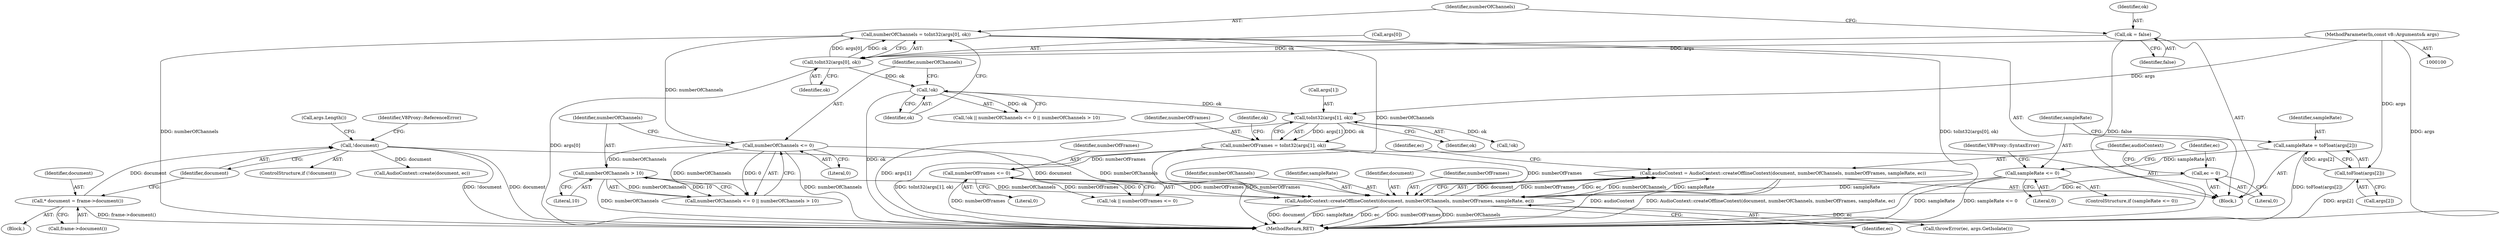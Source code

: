 digraph "0_Chrome_e9372a1bfd3588a80fcf49aa07321f0971dd6091_45@API" {
"1000245" [label="(Call,audioContext = AudioContext::createOfflineContext(document, numberOfChannels, numberOfFrames, sampleRate, ec))"];
"1000247" [label="(Call,AudioContext::createOfflineContext(document, numberOfChannels, numberOfFrames, sampleRate, ec))"];
"1000134" [label="(Call,!document)"];
"1000130" [label="(Call,* document = frame->document())"];
"1000194" [label="(Call,numberOfChannels <= 0)"];
"1000182" [label="(Call,numberOfChannels = toInt32(args[0], ok))"];
"1000184" [label="(Call,toInt32(args[0], ok))"];
"1000101" [label="(MethodParameterIn,const v8::Arguments& args)"];
"1000178" [label="(Call,ok = false)"];
"1000197" [label="(Call,numberOfChannels > 10)"];
"1000217" [label="(Call,numberOfFrames <= 0)"];
"1000206" [label="(Call,numberOfFrames = toInt32(args[1], ok))"];
"1000208" [label="(Call,toInt32(args[1], ok))"];
"1000191" [label="(Call,!ok)"];
"1000233" [label="(Call,sampleRate <= 0)"];
"1000226" [label="(Call,sampleRate = toFloat(args[2]))"];
"1000228" [label="(Call,toFloat(args[2]))"];
"1000242" [label="(Call,ec = 0)"];
"1000246" [label="(Identifier,audioContext)"];
"1000244" [label="(Literal,0)"];
"1000226" [label="(Call,sampleRate = toFloat(args[2]))"];
"1000249" [label="(Identifier,numberOfChannels)"];
"1000195" [label="(Identifier,numberOfChannels)"];
"1000101" [label="(MethodParameterIn,const v8::Arguments& args)"];
"1000228" [label="(Call,toFloat(args[2]))"];
"1000180" [label="(Identifier,false)"];
"1000138" [label="(Identifier,V8Proxy::ReferenceError)"];
"1000183" [label="(Identifier,numberOfChannels)"];
"1000235" [label="(Literal,0)"];
"1000242" [label="(Call,ec = 0)"];
"1000227" [label="(Identifier,sampleRate)"];
"1000251" [label="(Identifier,sampleRate)"];
"1000170" [label="(Block,)"];
"1000135" [label="(Identifier,document)"];
"1000206" [label="(Call,numberOfFrames = toInt32(args[1], ok))"];
"1000192" [label="(Identifier,ok)"];
"1000254" [label="(Identifier,ec)"];
"1000233" [label="(Call,sampleRate <= 0)"];
"1000219" [label="(Literal,0)"];
"1000216" [label="(Identifier,ok)"];
"1000232" [label="(ControlStructure,if (sampleRate <= 0))"];
"1000209" [label="(Call,args[1])"];
"1000275" [label="(MethodReturn,RET)"];
"1000185" [label="(Call,args[0])"];
"1000131" [label="(Identifier,document)"];
"1000198" [label="(Identifier,numberOfChannels)"];
"1000133" [label="(ControlStructure,if (!document))"];
"1000252" [label="(Identifier,ec)"];
"1000229" [label="(Call,args[2])"];
"1000134" [label="(Call,!document)"];
"1000197" [label="(Call,numberOfChannels > 10)"];
"1000184" [label="(Call,toInt32(args[0], ok))"];
"1000193" [label="(Call,numberOfChannels <= 0 || numberOfChannels > 10)"];
"1000152" [label="(Call,AudioContext::create(document, ec))"];
"1000207" [label="(Identifier,numberOfFrames)"];
"1000238" [label="(Identifier,V8Proxy::SyntaxError)"];
"1000196" [label="(Literal,0)"];
"1000199" [label="(Literal,10)"];
"1000102" [label="(Block,)"];
"1000178" [label="(Call,ok = false)"];
"1000132" [label="(Call,frame->document())"];
"1000214" [label="(Call,!ok || numberOfFrames <= 0)"];
"1000212" [label="(Identifier,ok)"];
"1000248" [label="(Identifier,document)"];
"1000247" [label="(Call,AudioContext::createOfflineContext(document, numberOfChannels, numberOfFrames, sampleRate, ec))"];
"1000217" [label="(Call,numberOfFrames <= 0)"];
"1000234" [label="(Identifier,sampleRate)"];
"1000191" [label="(Call,!ok)"];
"1000256" [label="(Call,throwError(ec, args.GetIsolate()))"];
"1000188" [label="(Identifier,ok)"];
"1000130" [label="(Call,* document = frame->document())"];
"1000250" [label="(Identifier,numberOfFrames)"];
"1000245" [label="(Call,audioContext = AudioContext::createOfflineContext(document, numberOfChannels, numberOfFrames, sampleRate, ec))"];
"1000243" [label="(Identifier,ec)"];
"1000208" [label="(Call,toInt32(args[1], ok))"];
"1000218" [label="(Identifier,numberOfFrames)"];
"1000182" [label="(Call,numberOfChannels = toInt32(args[0], ok))"];
"1000194" [label="(Call,numberOfChannels <= 0)"];
"1000179" [label="(Identifier,ok)"];
"1000190" [label="(Call,!ok || numberOfChannels <= 0 || numberOfChannels > 10)"];
"1000215" [label="(Call,!ok)"];
"1000144" [label="(Call,args.Length())"];
"1000245" -> "1000170"  [label="AST: "];
"1000245" -> "1000247"  [label="CFG: "];
"1000246" -> "1000245"  [label="AST: "];
"1000247" -> "1000245"  [label="AST: "];
"1000254" -> "1000245"  [label="CFG: "];
"1000245" -> "1000275"  [label="DDG: audioContext"];
"1000245" -> "1000275"  [label="DDG: AudioContext::createOfflineContext(document, numberOfChannels, numberOfFrames, sampleRate, ec)"];
"1000247" -> "1000245"  [label="DDG: document"];
"1000247" -> "1000245"  [label="DDG: numberOfFrames"];
"1000247" -> "1000245"  [label="DDG: ec"];
"1000247" -> "1000245"  [label="DDG: numberOfChannels"];
"1000247" -> "1000245"  [label="DDG: sampleRate"];
"1000247" -> "1000252"  [label="CFG: "];
"1000248" -> "1000247"  [label="AST: "];
"1000249" -> "1000247"  [label="AST: "];
"1000250" -> "1000247"  [label="AST: "];
"1000251" -> "1000247"  [label="AST: "];
"1000252" -> "1000247"  [label="AST: "];
"1000247" -> "1000275"  [label="DDG: document"];
"1000247" -> "1000275"  [label="DDG: sampleRate"];
"1000247" -> "1000275"  [label="DDG: ec"];
"1000247" -> "1000275"  [label="DDG: numberOfFrames"];
"1000247" -> "1000275"  [label="DDG: numberOfChannels"];
"1000134" -> "1000247"  [label="DDG: document"];
"1000194" -> "1000247"  [label="DDG: numberOfChannels"];
"1000182" -> "1000247"  [label="DDG: numberOfChannels"];
"1000197" -> "1000247"  [label="DDG: numberOfChannels"];
"1000217" -> "1000247"  [label="DDG: numberOfFrames"];
"1000206" -> "1000247"  [label="DDG: numberOfFrames"];
"1000233" -> "1000247"  [label="DDG: sampleRate"];
"1000242" -> "1000247"  [label="DDG: ec"];
"1000247" -> "1000256"  [label="DDG: ec"];
"1000134" -> "1000133"  [label="AST: "];
"1000134" -> "1000135"  [label="CFG: "];
"1000135" -> "1000134"  [label="AST: "];
"1000138" -> "1000134"  [label="CFG: "];
"1000144" -> "1000134"  [label="CFG: "];
"1000134" -> "1000275"  [label="DDG: !document"];
"1000134" -> "1000275"  [label="DDG: document"];
"1000130" -> "1000134"  [label="DDG: document"];
"1000134" -> "1000152"  [label="DDG: document"];
"1000130" -> "1000102"  [label="AST: "];
"1000130" -> "1000132"  [label="CFG: "];
"1000131" -> "1000130"  [label="AST: "];
"1000132" -> "1000130"  [label="AST: "];
"1000135" -> "1000130"  [label="CFG: "];
"1000130" -> "1000275"  [label="DDG: frame->document()"];
"1000194" -> "1000193"  [label="AST: "];
"1000194" -> "1000196"  [label="CFG: "];
"1000195" -> "1000194"  [label="AST: "];
"1000196" -> "1000194"  [label="AST: "];
"1000198" -> "1000194"  [label="CFG: "];
"1000193" -> "1000194"  [label="CFG: "];
"1000194" -> "1000275"  [label="DDG: numberOfChannels"];
"1000194" -> "1000193"  [label="DDG: numberOfChannels"];
"1000194" -> "1000193"  [label="DDG: 0"];
"1000182" -> "1000194"  [label="DDG: numberOfChannels"];
"1000194" -> "1000197"  [label="DDG: numberOfChannels"];
"1000182" -> "1000170"  [label="AST: "];
"1000182" -> "1000184"  [label="CFG: "];
"1000183" -> "1000182"  [label="AST: "];
"1000184" -> "1000182"  [label="AST: "];
"1000192" -> "1000182"  [label="CFG: "];
"1000182" -> "1000275"  [label="DDG: toInt32(args[0], ok)"];
"1000182" -> "1000275"  [label="DDG: numberOfChannels"];
"1000184" -> "1000182"  [label="DDG: args[0]"];
"1000184" -> "1000182"  [label="DDG: ok"];
"1000184" -> "1000188"  [label="CFG: "];
"1000185" -> "1000184"  [label="AST: "];
"1000188" -> "1000184"  [label="AST: "];
"1000184" -> "1000275"  [label="DDG: args[0]"];
"1000101" -> "1000184"  [label="DDG: args"];
"1000178" -> "1000184"  [label="DDG: ok"];
"1000184" -> "1000191"  [label="DDG: ok"];
"1000101" -> "1000100"  [label="AST: "];
"1000101" -> "1000275"  [label="DDG: args"];
"1000101" -> "1000208"  [label="DDG: args"];
"1000101" -> "1000228"  [label="DDG: args"];
"1000178" -> "1000170"  [label="AST: "];
"1000178" -> "1000180"  [label="CFG: "];
"1000179" -> "1000178"  [label="AST: "];
"1000180" -> "1000178"  [label="AST: "];
"1000183" -> "1000178"  [label="CFG: "];
"1000178" -> "1000275"  [label="DDG: false"];
"1000197" -> "1000193"  [label="AST: "];
"1000197" -> "1000199"  [label="CFG: "];
"1000198" -> "1000197"  [label="AST: "];
"1000199" -> "1000197"  [label="AST: "];
"1000193" -> "1000197"  [label="CFG: "];
"1000197" -> "1000275"  [label="DDG: numberOfChannels"];
"1000197" -> "1000193"  [label="DDG: numberOfChannels"];
"1000197" -> "1000193"  [label="DDG: 10"];
"1000217" -> "1000214"  [label="AST: "];
"1000217" -> "1000219"  [label="CFG: "];
"1000218" -> "1000217"  [label="AST: "];
"1000219" -> "1000217"  [label="AST: "];
"1000214" -> "1000217"  [label="CFG: "];
"1000217" -> "1000275"  [label="DDG: numberOfFrames"];
"1000217" -> "1000214"  [label="DDG: numberOfFrames"];
"1000217" -> "1000214"  [label="DDG: 0"];
"1000206" -> "1000217"  [label="DDG: numberOfFrames"];
"1000206" -> "1000170"  [label="AST: "];
"1000206" -> "1000208"  [label="CFG: "];
"1000207" -> "1000206"  [label="AST: "];
"1000208" -> "1000206"  [label="AST: "];
"1000216" -> "1000206"  [label="CFG: "];
"1000206" -> "1000275"  [label="DDG: toInt32(args[1], ok)"];
"1000206" -> "1000275"  [label="DDG: numberOfFrames"];
"1000208" -> "1000206"  [label="DDG: args[1]"];
"1000208" -> "1000206"  [label="DDG: ok"];
"1000208" -> "1000212"  [label="CFG: "];
"1000209" -> "1000208"  [label="AST: "];
"1000212" -> "1000208"  [label="AST: "];
"1000208" -> "1000275"  [label="DDG: args[1]"];
"1000191" -> "1000208"  [label="DDG: ok"];
"1000208" -> "1000215"  [label="DDG: ok"];
"1000191" -> "1000190"  [label="AST: "];
"1000191" -> "1000192"  [label="CFG: "];
"1000192" -> "1000191"  [label="AST: "];
"1000195" -> "1000191"  [label="CFG: "];
"1000190" -> "1000191"  [label="CFG: "];
"1000191" -> "1000275"  [label="DDG: ok"];
"1000191" -> "1000190"  [label="DDG: ok"];
"1000233" -> "1000232"  [label="AST: "];
"1000233" -> "1000235"  [label="CFG: "];
"1000234" -> "1000233"  [label="AST: "];
"1000235" -> "1000233"  [label="AST: "];
"1000238" -> "1000233"  [label="CFG: "];
"1000243" -> "1000233"  [label="CFG: "];
"1000233" -> "1000275"  [label="DDG: sampleRate <= 0"];
"1000233" -> "1000275"  [label="DDG: sampleRate"];
"1000226" -> "1000233"  [label="DDG: sampleRate"];
"1000226" -> "1000170"  [label="AST: "];
"1000226" -> "1000228"  [label="CFG: "];
"1000227" -> "1000226"  [label="AST: "];
"1000228" -> "1000226"  [label="AST: "];
"1000234" -> "1000226"  [label="CFG: "];
"1000226" -> "1000275"  [label="DDG: toFloat(args[2])"];
"1000228" -> "1000226"  [label="DDG: args[2]"];
"1000228" -> "1000229"  [label="CFG: "];
"1000229" -> "1000228"  [label="AST: "];
"1000228" -> "1000275"  [label="DDG: args[2]"];
"1000242" -> "1000170"  [label="AST: "];
"1000242" -> "1000244"  [label="CFG: "];
"1000243" -> "1000242"  [label="AST: "];
"1000244" -> "1000242"  [label="AST: "];
"1000246" -> "1000242"  [label="CFG: "];
}
